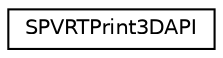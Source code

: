 digraph "Graphical Class Hierarchy"
{
  edge [fontname="Helvetica",fontsize="10",labelfontname="Helvetica",labelfontsize="10"];
  node [fontname="Helvetica",fontsize="10",shape=record];
  rankdir="LR";
  Node1 [label="SPVRTPrint3DAPI",height=0.2,width=0.4,color="black", fillcolor="white", style="filled",URL="$struct_s_p_v_r_t_print3_d_a_p_i.html"];
}
